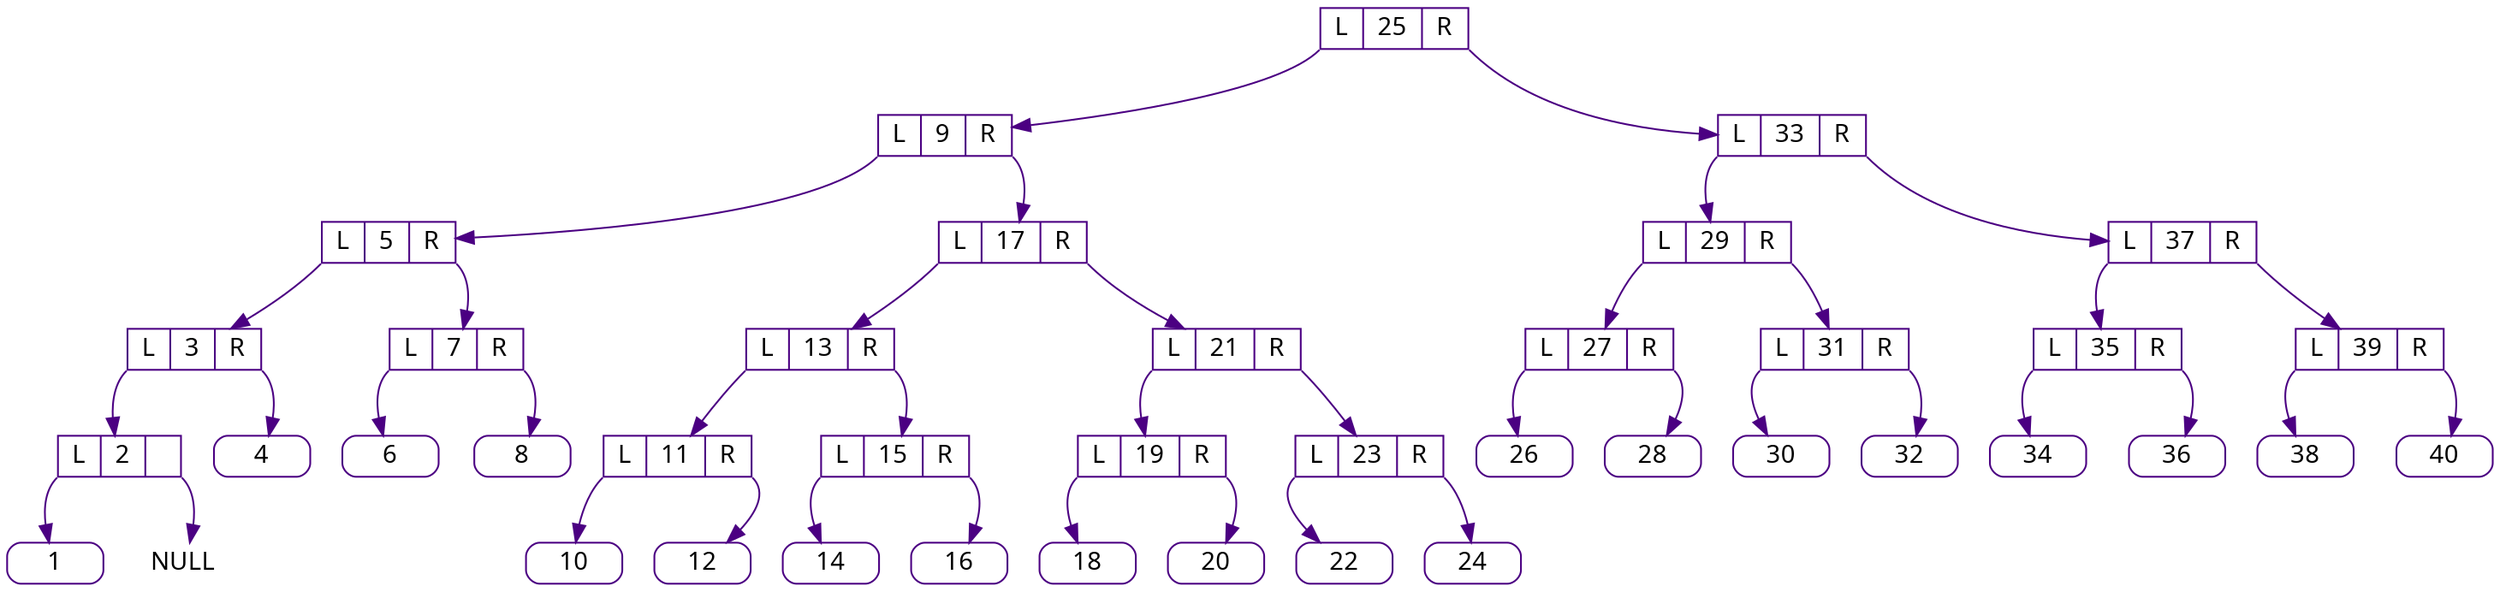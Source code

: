 digraph AVL {
node [fontname = Verdana, color=indigo, shape=Mrecord, height=0.1];
edge [fontname = Verdana, color=indigo, style=solid];
25:sw -> 9;
25[shape=record, label = "<l>L|<d>25|<r>R"];
25:se -> 33;
25[shape=record, label = "<l>L|<d>25|<r>R"];
9:sw -> 5;
9[shape=record, label = "<l>L|<d>9|<r>R"];
9:se -> 17;
9[shape=record, label = "<l>L|<d>9|<r>R"];
5:sw -> 3;
5[shape=record, label = "<l>L|<d>5|<r>R"];
5:se -> 7;
5[shape=record, label = "<l>L|<d>5|<r>R"];
3:sw -> 2;
3[shape=record, label = "<l>L|<d>3|<r>R"];
3:se -> 4;
3[shape=record, label = "<l>L|<d>3|<r>R"];
2:sw -> 1;
2[shape=record, label = "<l>L|<d>2|<r> "];
NULL2R[label="NULL",shape=none] ;
2:se -> NULL2R ;
7:sw -> 6;
7[shape=record, label = "<l>L|<d>7|<r>R"];
7:se -> 8;
7[shape=record, label = "<l>L|<d>7|<r>R"];
17:sw -> 13;
17[shape=record, label = "<l>L|<d>17|<r>R"];
17:se -> 21;
17[shape=record, label = "<l>L|<d>17|<r>R"];
13:sw -> 11;
13[shape=record, label = "<l>L|<d>13|<r>R"];
13:se -> 15;
13[shape=record, label = "<l>L|<d>13|<r>R"];
11:sw -> 10;
11[shape=record, label = "<l>L|<d>11|<r>R"];
11:se -> 12;
11[shape=record, label = "<l>L|<d>11|<r>R"];
15:sw -> 14;
15[shape=record, label = "<l>L|<d>15|<r>R"];
15:se -> 16;
15[shape=record, label = "<l>L|<d>15|<r>R"];
21:sw -> 19;
21[shape=record, label = "<l>L|<d>21|<r>R"];
21:se -> 23;
21[shape=record, label = "<l>L|<d>21|<r>R"];
19:sw -> 18;
19[shape=record, label = "<l>L|<d>19|<r>R"];
19:se -> 20;
19[shape=record, label = "<l>L|<d>19|<r>R"];
23:sw -> 22;
23[shape=record, label = "<l>L|<d>23|<r>R"];
23:se -> 24;
23[shape=record, label = "<l>L|<d>23|<r>R"];
33:sw -> 29;
33[shape=record, label = "<l>L|<d>33|<r>R"];
33:se -> 37;
33[shape=record, label = "<l>L|<d>33|<r>R"];
29:sw -> 27;
29[shape=record, label = "<l>L|<d>29|<r>R"];
29:se -> 31;
29[shape=record, label = "<l>L|<d>29|<r>R"];
27:sw -> 26;
27[shape=record, label = "<l>L|<d>27|<r>R"];
27:se -> 28;
27[shape=record, label = "<l>L|<d>27|<r>R"];
31:sw -> 30;
31[shape=record, label = "<l>L|<d>31|<r>R"];
31:se -> 32;
31[shape=record, label = "<l>L|<d>31|<r>R"];
37:sw -> 35;
37[shape=record, label = "<l>L|<d>37|<r>R"];
37:se -> 39;
37[shape=record, label = "<l>L|<d>37|<r>R"];
35:sw -> 34;
35[shape=record, label = "<l>L|<d>35|<r>R"];
35:se -> 36;
35[shape=record, label = "<l>L|<d>35|<r>R"];
39:sw -> 38;
39[shape=record, label = "<l>L|<d>39|<r>R"];
39:se -> 40;
39[shape=record, label = "<l>L|<d>39|<r>R"];
}
